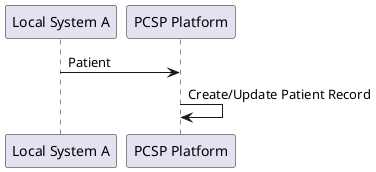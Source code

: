 @startuml
"Local System A" -> "PCSP Platform" : Patient
"PCSP Platform" -> "PCSP Platform": Create/Update Patient Record
@enduml